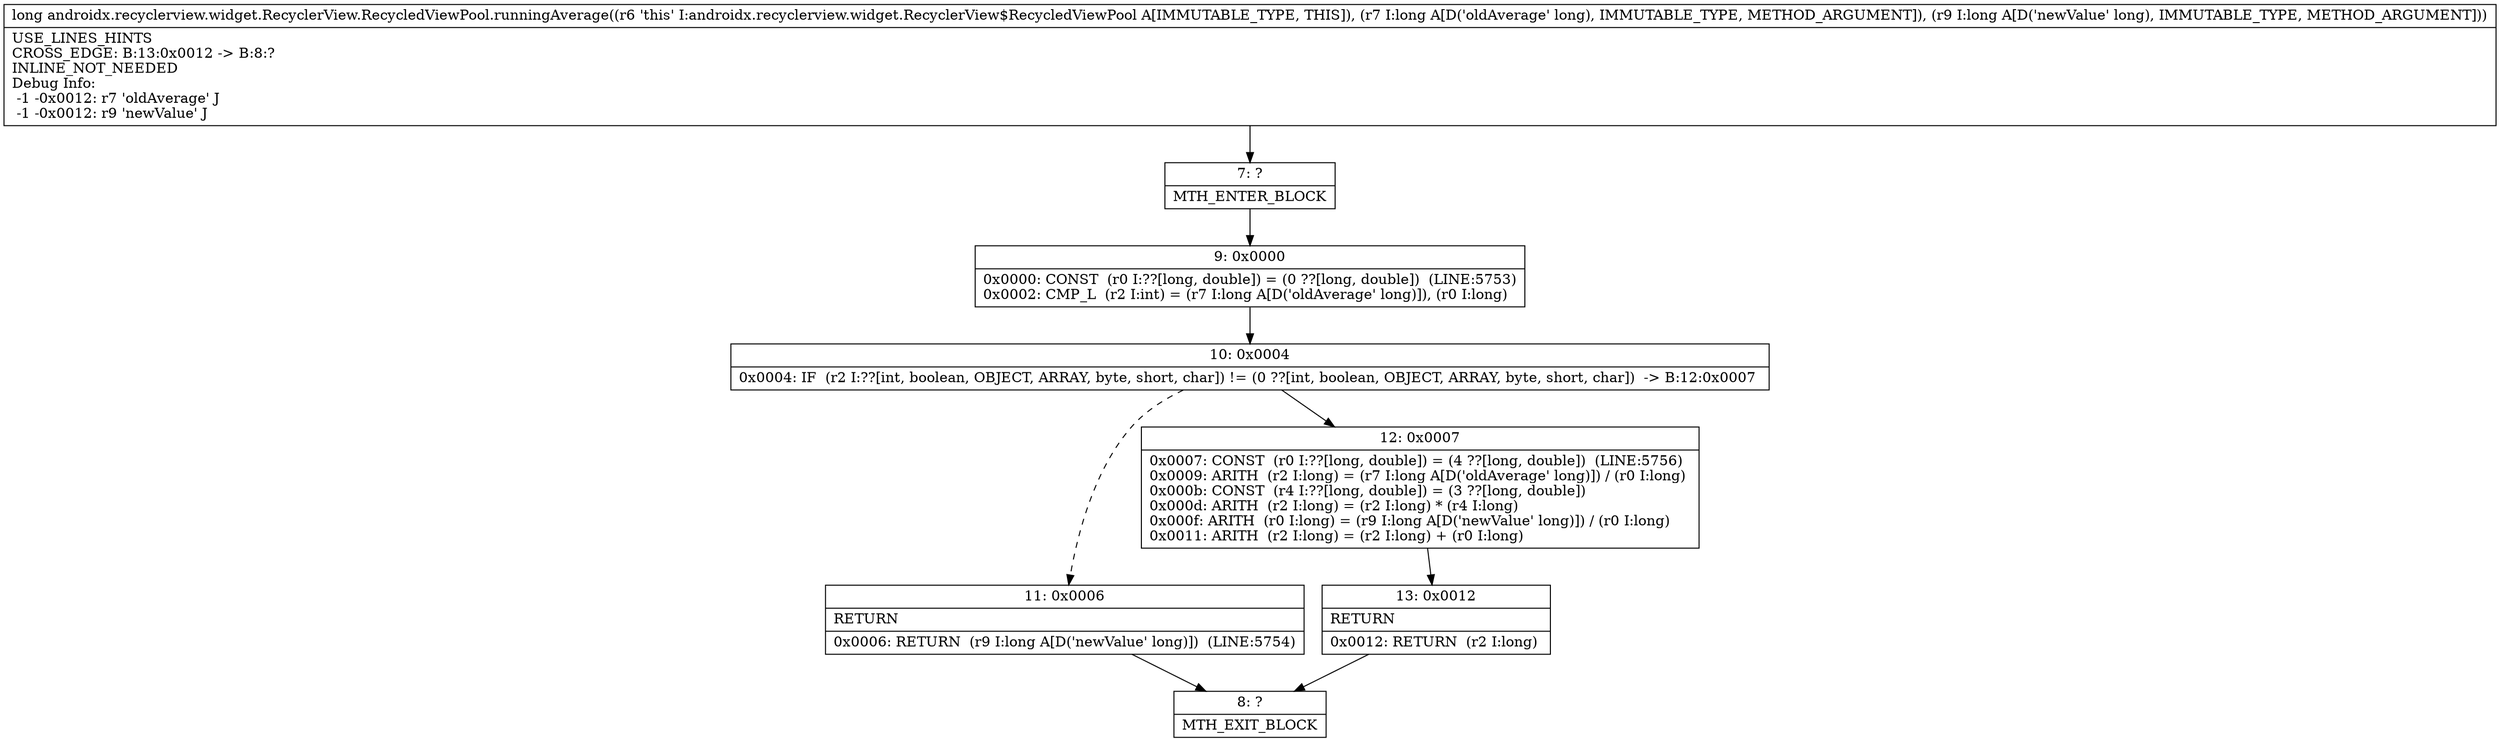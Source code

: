 digraph "CFG forandroidx.recyclerview.widget.RecyclerView.RecycledViewPool.runningAverage(JJ)J" {
Node_7 [shape=record,label="{7\:\ ?|MTH_ENTER_BLOCK\l}"];
Node_9 [shape=record,label="{9\:\ 0x0000|0x0000: CONST  (r0 I:??[long, double]) = (0 ??[long, double])  (LINE:5753)\l0x0002: CMP_L  (r2 I:int) = (r7 I:long A[D('oldAverage' long)]), (r0 I:long) \l}"];
Node_10 [shape=record,label="{10\:\ 0x0004|0x0004: IF  (r2 I:??[int, boolean, OBJECT, ARRAY, byte, short, char]) != (0 ??[int, boolean, OBJECT, ARRAY, byte, short, char])  \-\> B:12:0x0007 \l}"];
Node_11 [shape=record,label="{11\:\ 0x0006|RETURN\l|0x0006: RETURN  (r9 I:long A[D('newValue' long)])  (LINE:5754)\l}"];
Node_8 [shape=record,label="{8\:\ ?|MTH_EXIT_BLOCK\l}"];
Node_12 [shape=record,label="{12\:\ 0x0007|0x0007: CONST  (r0 I:??[long, double]) = (4 ??[long, double])  (LINE:5756)\l0x0009: ARITH  (r2 I:long) = (r7 I:long A[D('oldAverage' long)]) \/ (r0 I:long) \l0x000b: CONST  (r4 I:??[long, double]) = (3 ??[long, double]) \l0x000d: ARITH  (r2 I:long) = (r2 I:long) * (r4 I:long) \l0x000f: ARITH  (r0 I:long) = (r9 I:long A[D('newValue' long)]) \/ (r0 I:long) \l0x0011: ARITH  (r2 I:long) = (r2 I:long) + (r0 I:long) \l}"];
Node_13 [shape=record,label="{13\:\ 0x0012|RETURN\l|0x0012: RETURN  (r2 I:long) \l}"];
MethodNode[shape=record,label="{long androidx.recyclerview.widget.RecyclerView.RecycledViewPool.runningAverage((r6 'this' I:androidx.recyclerview.widget.RecyclerView$RecycledViewPool A[IMMUTABLE_TYPE, THIS]), (r7 I:long A[D('oldAverage' long), IMMUTABLE_TYPE, METHOD_ARGUMENT]), (r9 I:long A[D('newValue' long), IMMUTABLE_TYPE, METHOD_ARGUMENT]))  | USE_LINES_HINTS\lCROSS_EDGE: B:13:0x0012 \-\> B:8:?\lINLINE_NOT_NEEDED\lDebug Info:\l  \-1 \-0x0012: r7 'oldAverage' J\l  \-1 \-0x0012: r9 'newValue' J\l}"];
MethodNode -> Node_7;Node_7 -> Node_9;
Node_9 -> Node_10;
Node_10 -> Node_11[style=dashed];
Node_10 -> Node_12;
Node_11 -> Node_8;
Node_12 -> Node_13;
Node_13 -> Node_8;
}

